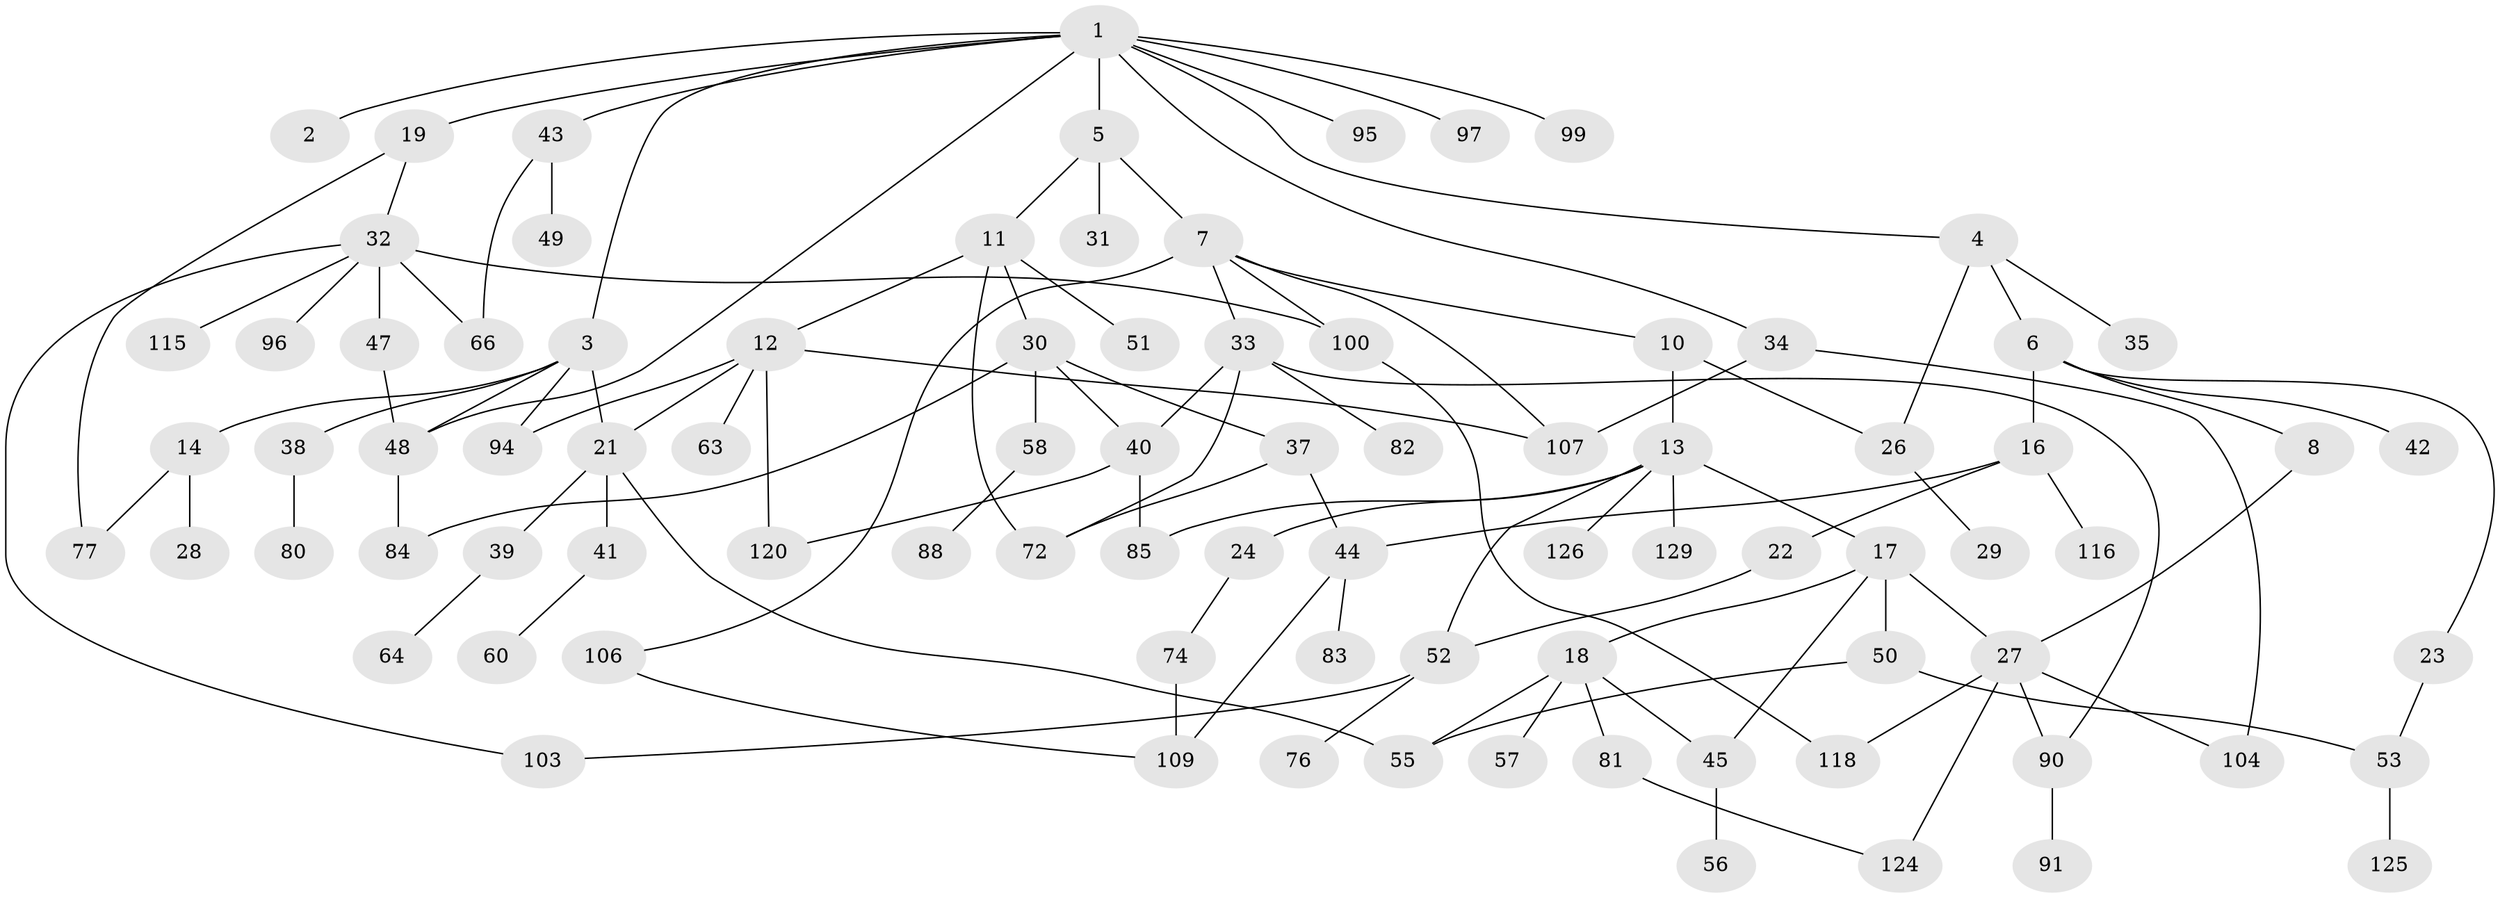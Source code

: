 // Generated by graph-tools (version 1.1) at 2025/51/02/27/25 19:51:36]
// undirected, 87 vertices, 116 edges
graph export_dot {
graph [start="1"]
  node [color=gray90,style=filled];
  1 [super="+15"];
  2;
  3;
  4 [super="+93"];
  5;
  6 [super="+9"];
  7 [super="+59"];
  8;
  10 [super="+20"];
  11 [super="+25"];
  12 [super="+62"];
  13 [super="+73"];
  14 [super="+46"];
  16 [super="+89"];
  17 [super="+114"];
  18 [super="+111"];
  19;
  21 [super="+79"];
  22 [super="+98"];
  23 [super="+36"];
  24;
  26 [super="+101"];
  27 [super="+65"];
  28;
  29 [super="+113"];
  30 [super="+112"];
  31;
  32 [super="+54"];
  33;
  34 [super="+123"];
  35 [super="+102"];
  37 [super="+78"];
  38 [super="+70"];
  39;
  40 [super="+61"];
  41;
  42 [super="+87"];
  43 [super="+108"];
  44;
  45 [super="+75"];
  47;
  48 [super="+67"];
  49 [super="+86"];
  50 [super="+68"];
  51;
  52;
  53 [super="+71"];
  55 [super="+128"];
  56;
  57 [super="+92"];
  58 [super="+69"];
  60;
  63;
  64;
  66;
  72 [super="+105"];
  74 [super="+132"];
  76;
  77 [super="+127"];
  80;
  81 [super="+110"];
  82;
  83;
  84;
  85;
  88;
  90;
  91 [super="+119"];
  94 [super="+121"];
  95;
  96 [super="+130"];
  97;
  99;
  100;
  103;
  104;
  106;
  107 [super="+122"];
  109 [super="+117"];
  115;
  116;
  118;
  120 [super="+131"];
  124;
  125;
  126;
  129;
  1 -- 2;
  1 -- 3;
  1 -- 4;
  1 -- 5;
  1 -- 34;
  1 -- 48;
  1 -- 95;
  1 -- 97;
  1 -- 19;
  1 -- 99;
  1 -- 43;
  3 -- 14;
  3 -- 21;
  3 -- 38;
  3 -- 94;
  3 -- 48;
  4 -- 6;
  4 -- 35;
  4 -- 26;
  5 -- 7;
  5 -- 11;
  5 -- 31;
  6 -- 8;
  6 -- 23;
  6 -- 42;
  6 -- 16 [weight=2];
  7 -- 10;
  7 -- 33;
  7 -- 106;
  7 -- 107;
  7 -- 100;
  8 -- 27;
  10 -- 13;
  10 -- 26 [weight=2];
  11 -- 12;
  11 -- 72;
  11 -- 51;
  11 -- 30;
  12 -- 21;
  12 -- 120;
  12 -- 107;
  12 -- 94;
  12 -- 63;
  13 -- 17;
  13 -- 24;
  13 -- 52;
  13 -- 85;
  13 -- 126;
  13 -- 129;
  14 -- 28;
  14 -- 77;
  16 -- 22;
  16 -- 44;
  16 -- 116;
  17 -- 18;
  17 -- 50;
  17 -- 45;
  17 -- 27;
  18 -- 45;
  18 -- 57;
  18 -- 81;
  18 -- 55;
  19 -- 32;
  19 -- 77;
  21 -- 39;
  21 -- 41;
  21 -- 55 [weight=2];
  22 -- 52;
  23 -- 53;
  24 -- 74;
  26 -- 29;
  27 -- 118;
  27 -- 104;
  27 -- 90;
  27 -- 124;
  30 -- 37;
  30 -- 58;
  30 -- 84;
  30 -- 40;
  32 -- 47;
  32 -- 115;
  32 -- 103;
  32 -- 100;
  32 -- 66;
  32 -- 96;
  33 -- 40;
  33 -- 82;
  33 -- 90;
  33 -- 72;
  34 -- 104;
  34 -- 107;
  37 -- 72;
  37 -- 44;
  38 -- 80;
  39 -- 64;
  40 -- 85;
  40 -- 120;
  41 -- 60;
  43 -- 49;
  43 -- 66;
  44 -- 83;
  44 -- 109;
  45 -- 56;
  47 -- 48;
  48 -- 84;
  50 -- 55;
  50 -- 53;
  52 -- 76;
  52 -- 103;
  53 -- 125;
  58 -- 88;
  74 -- 109;
  81 -- 124;
  90 -- 91;
  100 -- 118;
  106 -- 109;
}
